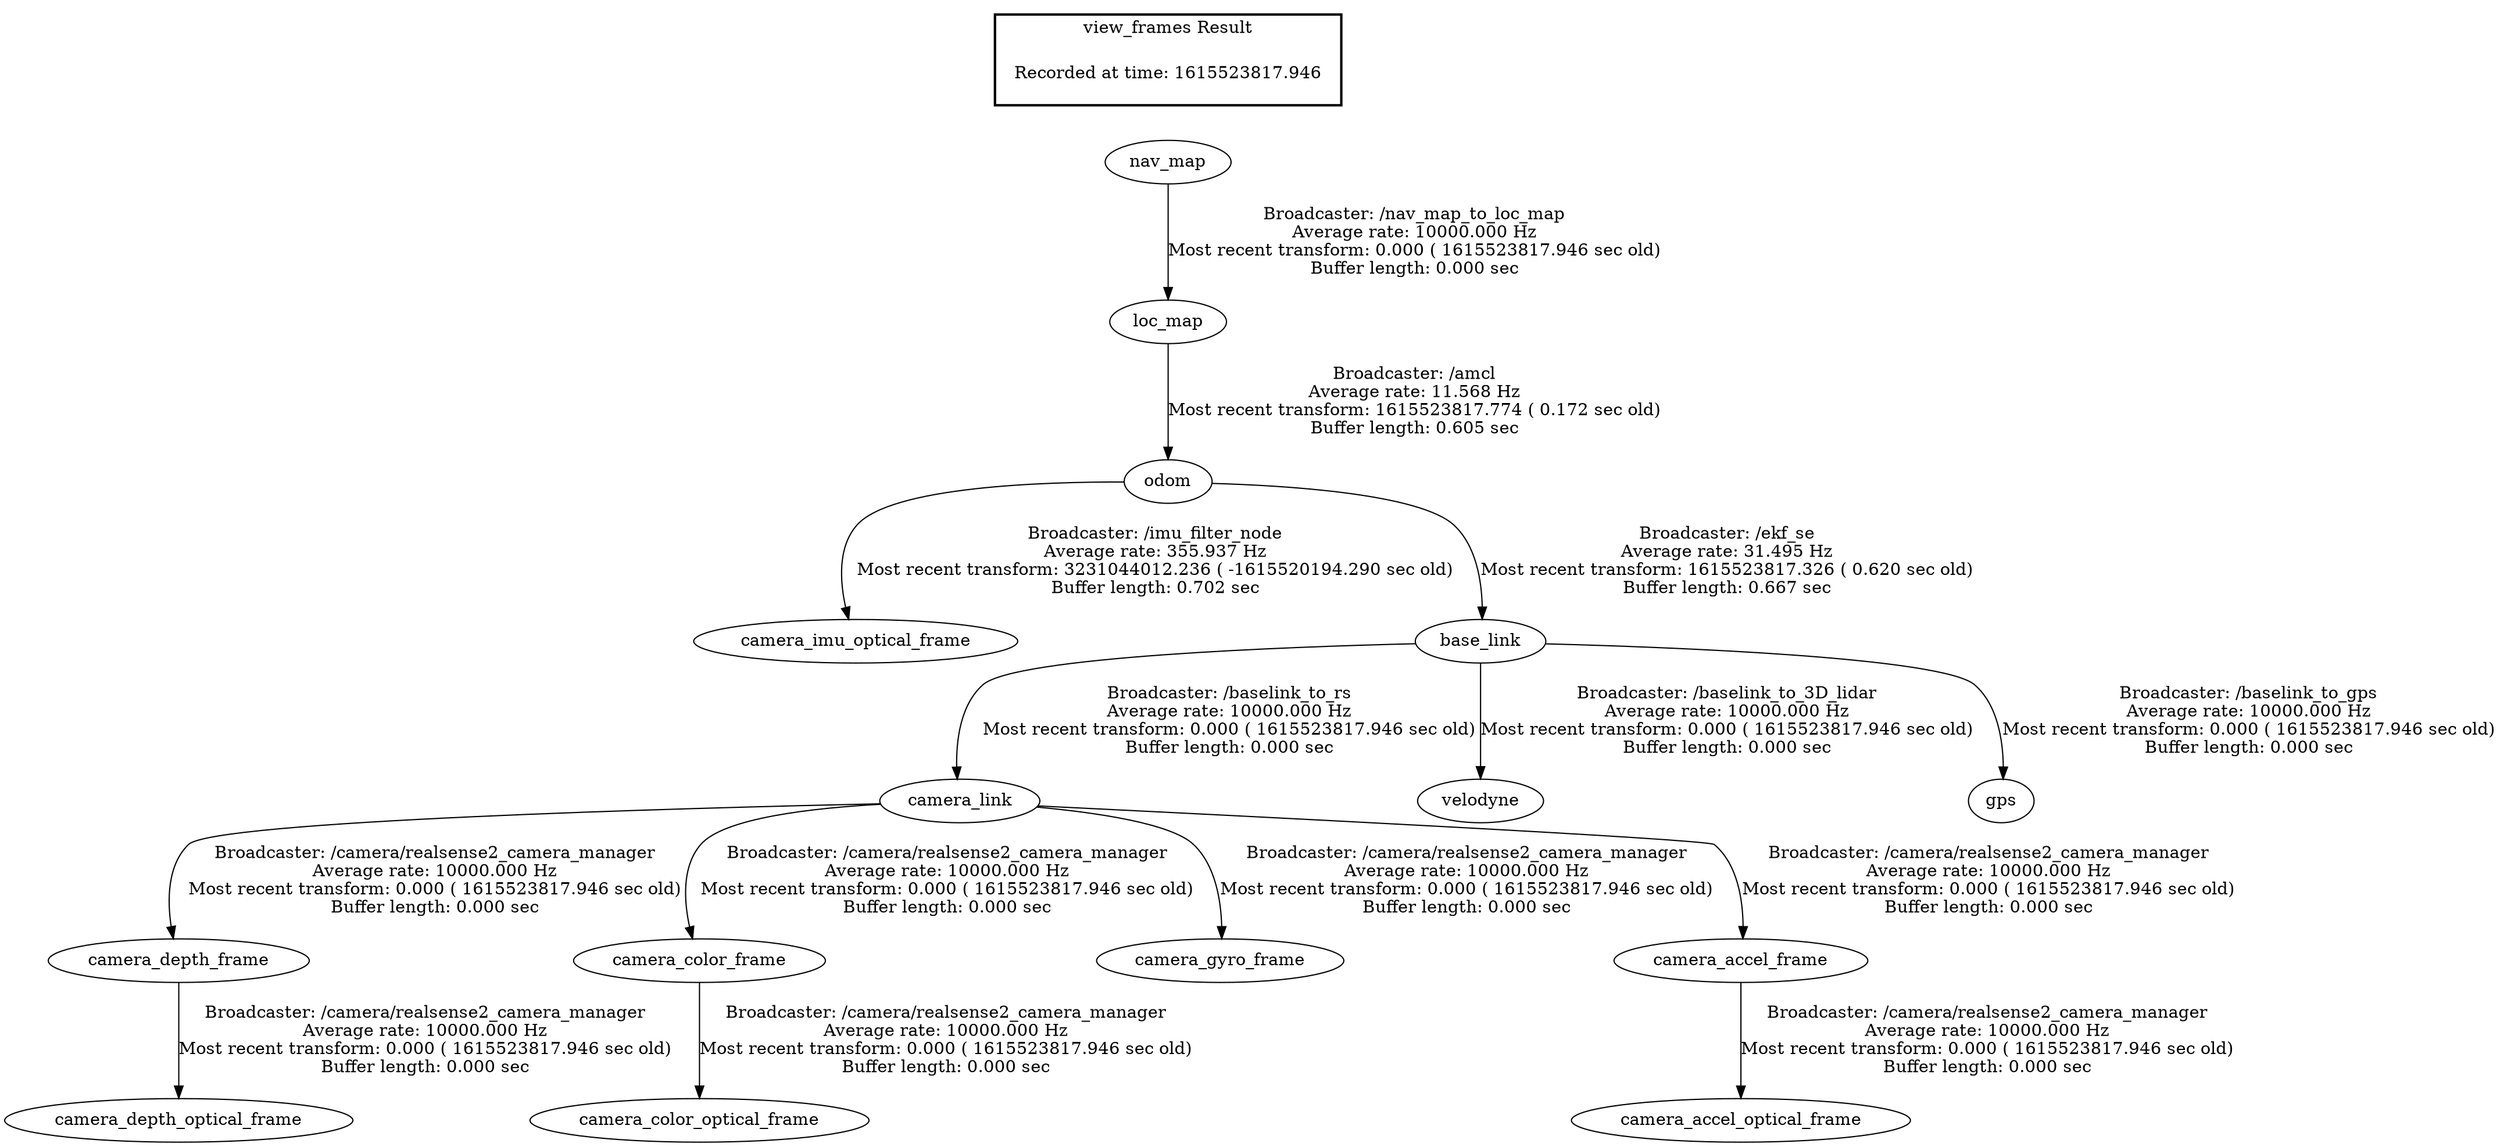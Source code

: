 digraph G {
"odom" -> "camera_imu_optical_frame"[label="Broadcaster: /imu_filter_node\nAverage rate: 355.937 Hz\nMost recent transform: 3231044012.236 ( -1615520194.290 sec old)\nBuffer length: 0.702 sec\n"];
"loc_map" -> "odom"[label="Broadcaster: /amcl\nAverage rate: 11.568 Hz\nMost recent transform: 1615523817.774 ( 0.172 sec old)\nBuffer length: 0.605 sec\n"];
"odom" -> "base_link"[label="Broadcaster: /ekf_se\nAverage rate: 31.495 Hz\nMost recent transform: 1615523817.326 ( 0.620 sec old)\nBuffer length: 0.667 sec\n"];
"camera_link" -> "camera_depth_frame"[label="Broadcaster: /camera/realsense2_camera_manager\nAverage rate: 10000.000 Hz\nMost recent transform: 0.000 ( 1615523817.946 sec old)\nBuffer length: 0.000 sec\n"];
"base_link" -> "camera_link"[label="Broadcaster: /baselink_to_rs\nAverage rate: 10000.000 Hz\nMost recent transform: 0.000 ( 1615523817.946 sec old)\nBuffer length: 0.000 sec\n"];
"camera_depth_frame" -> "camera_depth_optical_frame"[label="Broadcaster: /camera/realsense2_camera_manager\nAverage rate: 10000.000 Hz\nMost recent transform: 0.000 ( 1615523817.946 sec old)\nBuffer length: 0.000 sec\n"];
"camera_link" -> "camera_color_frame"[label="Broadcaster: /camera/realsense2_camera_manager\nAverage rate: 10000.000 Hz\nMost recent transform: 0.000 ( 1615523817.946 sec old)\nBuffer length: 0.000 sec\n"];
"camera_color_frame" -> "camera_color_optical_frame"[label="Broadcaster: /camera/realsense2_camera_manager\nAverage rate: 10000.000 Hz\nMost recent transform: 0.000 ( 1615523817.946 sec old)\nBuffer length: 0.000 sec\n"];
"camera_link" -> "camera_gyro_frame"[label="Broadcaster: /camera/realsense2_camera_manager\nAverage rate: 10000.000 Hz\nMost recent transform: 0.000 ( 1615523817.946 sec old)\nBuffer length: 0.000 sec\n"];
"camera_link" -> "camera_accel_frame"[label="Broadcaster: /camera/realsense2_camera_manager\nAverage rate: 10000.000 Hz\nMost recent transform: 0.000 ( 1615523817.946 sec old)\nBuffer length: 0.000 sec\n"];
"camera_accel_frame" -> "camera_accel_optical_frame"[label="Broadcaster: /camera/realsense2_camera_manager\nAverage rate: 10000.000 Hz\nMost recent transform: 0.000 ( 1615523817.946 sec old)\nBuffer length: 0.000 sec\n"];
"nav_map" -> "loc_map"[label="Broadcaster: /nav_map_to_loc_map\nAverage rate: 10000.000 Hz\nMost recent transform: 0.000 ( 1615523817.946 sec old)\nBuffer length: 0.000 sec\n"];
"base_link" -> "velodyne"[label="Broadcaster: /baselink_to_3D_lidar\nAverage rate: 10000.000 Hz\nMost recent transform: 0.000 ( 1615523817.946 sec old)\nBuffer length: 0.000 sec\n"];
"base_link" -> "gps"[label="Broadcaster: /baselink_to_gps\nAverage rate: 10000.000 Hz\nMost recent transform: 0.000 ( 1615523817.946 sec old)\nBuffer length: 0.000 sec\n"];
edge [style=invis];
 subgraph cluster_legend { style=bold; color=black; label ="view_frames Result";
"Recorded at time: 1615523817.946"[ shape=plaintext ] ;
 }->"nav_map";
}